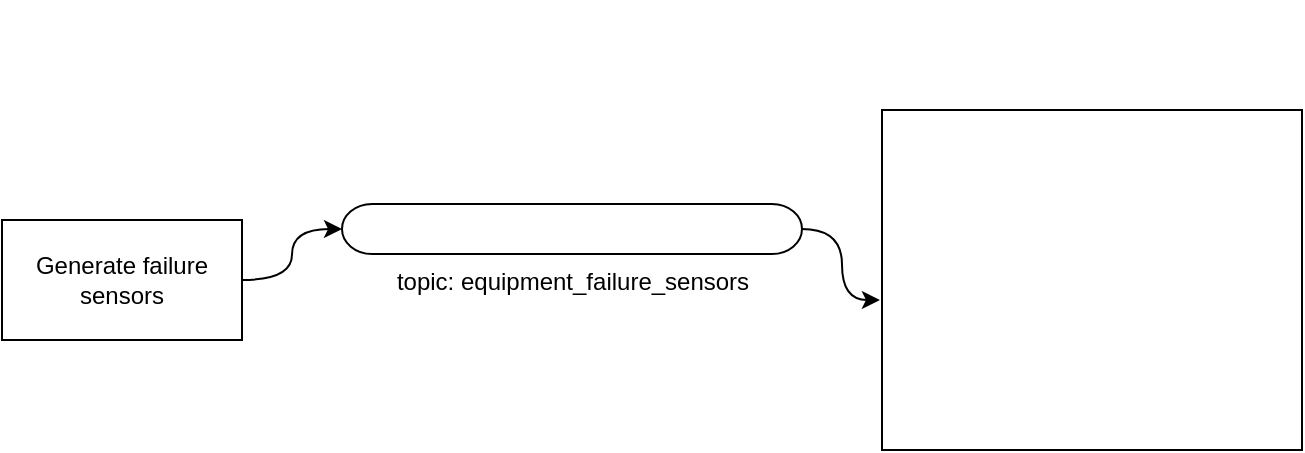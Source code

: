 <mxfile version="22.1.7" type="device">
  <diagram name="Page-1" id="ZjzWsmBTV62_A3QtW8aY">
    <mxGraphModel dx="954" dy="543" grid="1" gridSize="10" guides="1" tooltips="1" connect="1" arrows="1" fold="1" page="1" pageScale="1" pageWidth="827" pageHeight="1169" math="0" shadow="0">
      <root>
        <mxCell id="0" />
        <mxCell id="1" parent="0" />
        <mxCell id="sxrH0FcB_o8xewcMCAKY-7" style="edgeStyle=orthogonalEdgeStyle;rounded=0;orthogonalLoop=1;jettySize=auto;html=1;exitX=1;exitY=0.5;exitDx=0;exitDy=0;curved=1;" edge="1" parent="1" source="sxrH0FcB_o8xewcMCAKY-1" target="sxrH0FcB_o8xewcMCAKY-5">
          <mxGeometry relative="1" as="geometry" />
        </mxCell>
        <mxCell id="sxrH0FcB_o8xewcMCAKY-1" value="Generate failure sensors" style="rounded=0;whiteSpace=wrap;html=1;" vertex="1" parent="1">
          <mxGeometry x="50" y="300" width="120" height="60" as="geometry" />
        </mxCell>
        <mxCell id="sxrH0FcB_o8xewcMCAKY-3" value="" style="shape=image;verticalLabelPosition=bottom;labelBackgroundColor=default;verticalAlign=top;aspect=fixed;imageAspect=0;image=https://cdn3.iconfinder.com/data/icons/logos-and-brands-adobe/512/267_Python-512.png;" vertex="1" parent="1">
          <mxGeometry x="93" y="250" width="42" height="42" as="geometry" />
        </mxCell>
        <mxCell id="sxrH0FcB_o8xewcMCAKY-5" value="topic: equipment_failure_sensors" style="verticalLabelPosition=bottom;outlineConnect=0;align=center;dashed=0;html=1;verticalAlign=top;shape=mxgraph.pid2misc.column;columnType=common;direction=south;" vertex="1" parent="1">
          <mxGeometry x="220" y="292" width="230" height="25" as="geometry" />
        </mxCell>
        <mxCell id="sxrH0FcB_o8xewcMCAKY-6" value="" style="shape=image;verticalLabelPosition=bottom;labelBackgroundColor=default;verticalAlign=top;aspect=fixed;imageAspect=0;image=https://cdn.icon-icons.com/icons2/2699/PNG/512/apache_kafka_logo_icon_167866.png;" vertex="1" parent="1">
          <mxGeometry x="310" y="253" width="72" height="36" as="geometry" />
        </mxCell>
        <mxCell id="sxrH0FcB_o8xewcMCAKY-8" value="" style="rounded=0;whiteSpace=wrap;html=1;" vertex="1" parent="1">
          <mxGeometry x="490" y="245" width="210" height="170" as="geometry" />
        </mxCell>
        <mxCell id="sxrH0FcB_o8xewcMCAKY-9" value="" style="shape=image;verticalLabelPosition=bottom;labelBackgroundColor=default;verticalAlign=top;aspect=fixed;imageAspect=0;image=https://cdn.icon-icons.com/icons2/2415/PNG/512/postgresql_plain_wordmark_logo_icon_146390.png;" vertex="1" parent="1">
          <mxGeometry x="574" y="190" width="42" height="42" as="geometry" />
        </mxCell>
        <mxCell id="sxrH0FcB_o8xewcMCAKY-10" style="edgeStyle=orthogonalEdgeStyle;rounded=0;orthogonalLoop=1;jettySize=auto;html=1;entryX=-0.005;entryY=0.559;entryDx=0;entryDy=0;entryPerimeter=0;curved=1;" edge="1" parent="1" source="sxrH0FcB_o8xewcMCAKY-5" target="sxrH0FcB_o8xewcMCAKY-8">
          <mxGeometry relative="1" as="geometry" />
        </mxCell>
      </root>
    </mxGraphModel>
  </diagram>
</mxfile>
